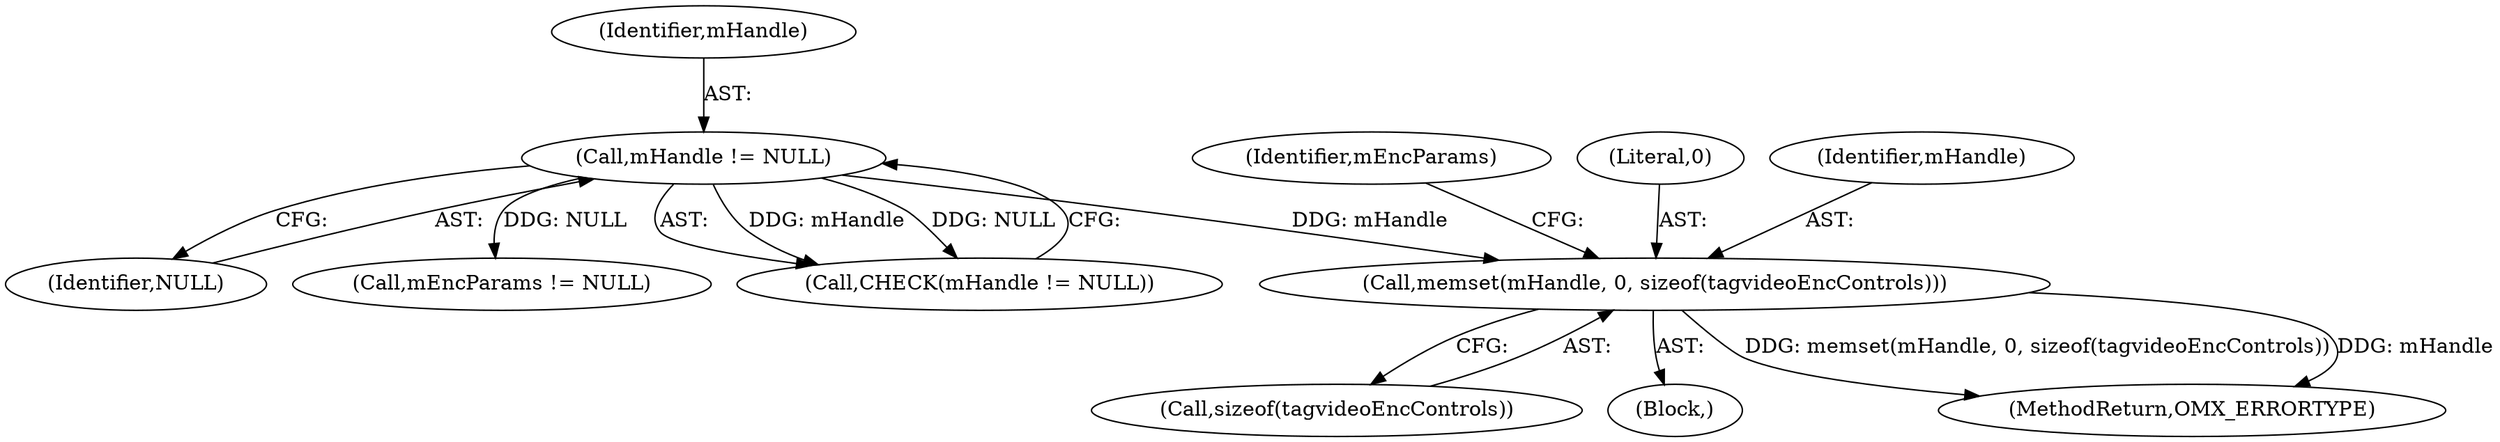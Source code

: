digraph "0_Android_50270d98e26fa18b20ca88216c3526667b724ba7@API" {
"1000108" [label="(Call,memset(mHandle, 0, sizeof(tagvideoEncControls)))"];
"1000105" [label="(Call,mHandle != NULL)"];
"1000107" [label="(Identifier,NULL)"];
"1000114" [label="(Call,mEncParams != NULL)"];
"1000104" [label="(Call,CHECK(mHandle != NULL))"];
"1000105" [label="(Call,mHandle != NULL)"];
"1000115" [label="(Identifier,mEncParams)"];
"1000110" [label="(Literal,0)"];
"1000111" [label="(Call,sizeof(tagvideoEncControls))"];
"1000103" [label="(Block,)"];
"1000108" [label="(Call,memset(mHandle, 0, sizeof(tagvideoEncControls)))"];
"1000109" [label="(Identifier,mHandle)"];
"1000106" [label="(Identifier,mHandle)"];
"1000375" [label="(MethodReturn,OMX_ERRORTYPE)"];
"1000108" -> "1000103"  [label="AST: "];
"1000108" -> "1000111"  [label="CFG: "];
"1000109" -> "1000108"  [label="AST: "];
"1000110" -> "1000108"  [label="AST: "];
"1000111" -> "1000108"  [label="AST: "];
"1000115" -> "1000108"  [label="CFG: "];
"1000108" -> "1000375"  [label="DDG: memset(mHandle, 0, sizeof(tagvideoEncControls))"];
"1000108" -> "1000375"  [label="DDG: mHandle"];
"1000105" -> "1000108"  [label="DDG: mHandle"];
"1000105" -> "1000104"  [label="AST: "];
"1000105" -> "1000107"  [label="CFG: "];
"1000106" -> "1000105"  [label="AST: "];
"1000107" -> "1000105"  [label="AST: "];
"1000104" -> "1000105"  [label="CFG: "];
"1000105" -> "1000104"  [label="DDG: mHandle"];
"1000105" -> "1000104"  [label="DDG: NULL"];
"1000105" -> "1000114"  [label="DDG: NULL"];
}
